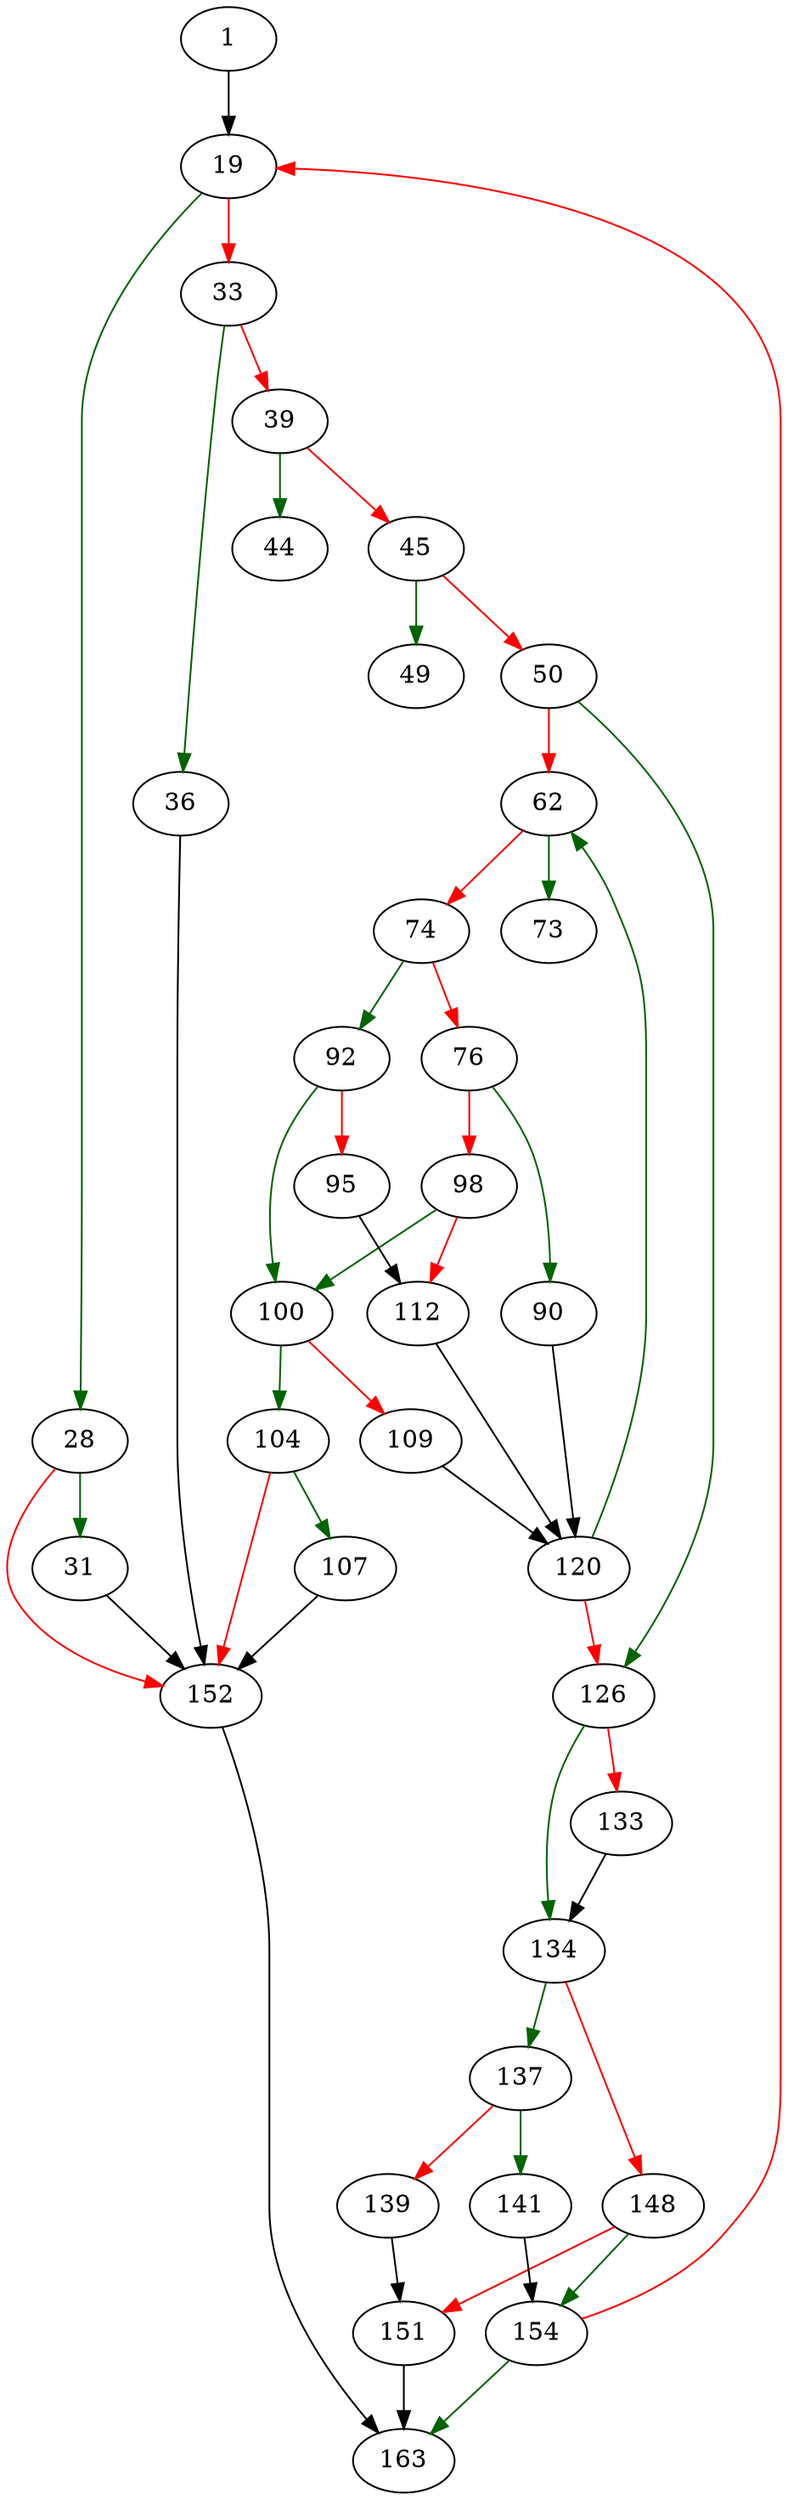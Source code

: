 strict digraph "extent_scan_read" {
	// Node definitions.
	1 [entry=true];
	19;
	28;
	33;
	31;
	152;
	36;
	39;
	44;
	45;
	49;
	50;
	126;
	62;
	73;
	74;
	92;
	76;
	90;
	98;
	120;
	100;
	95;
	112;
	104;
	109;
	107;
	134;
	133;
	137;
	148;
	141;
	139;
	151;
	154;
	163;

	// Edge definitions.
	1 -> 19;
	19 -> 28 [
		color=darkgreen
		cond=true
	];
	19 -> 33 [
		color=red
		cond=false
	];
	28 -> 31 [
		color=darkgreen
		cond=true
	];
	28 -> 152 [
		color=red
		cond=false
	];
	33 -> 36 [
		color=darkgreen
		cond=true
	];
	33 -> 39 [
		color=red
		cond=false
	];
	31 -> 152;
	152 -> 163;
	36 -> 152;
	39 -> 44 [
		color=darkgreen
		cond=true
	];
	39 -> 45 [
		color=red
		cond=false
	];
	45 -> 49 [
		color=darkgreen
		cond=true
	];
	45 -> 50 [
		color=red
		cond=false
	];
	50 -> 126 [
		color=darkgreen
		cond=true
	];
	50 -> 62 [
		color=red
		cond=false
	];
	126 -> 134 [
		color=darkgreen
		cond=true
	];
	126 -> 133 [
		color=red
		cond=false
	];
	62 -> 73 [
		color=darkgreen
		cond=true
	];
	62 -> 74 [
		color=red
		cond=false
	];
	74 -> 92 [
		color=darkgreen
		cond=true
	];
	74 -> 76 [
		color=red
		cond=false
	];
	92 -> 100 [
		color=darkgreen
		cond=true
	];
	92 -> 95 [
		color=red
		cond=false
	];
	76 -> 90 [
		color=darkgreen
		cond=true
	];
	76 -> 98 [
		color=red
		cond=false
	];
	90 -> 120;
	98 -> 100 [
		color=darkgreen
		cond=true
	];
	98 -> 112 [
		color=red
		cond=false
	];
	120 -> 126 [
		color=red
		cond=false
	];
	120 -> 62 [
		color=darkgreen
		cond=true
	];
	100 -> 104 [
		color=darkgreen
		cond=true
	];
	100 -> 109 [
		color=red
		cond=false
	];
	95 -> 112;
	112 -> 120;
	104 -> 152 [
		color=red
		cond=false
	];
	104 -> 107 [
		color=darkgreen
		cond=true
	];
	109 -> 120;
	107 -> 152;
	134 -> 137 [
		color=darkgreen
		cond=true
	];
	134 -> 148 [
		color=red
		cond=false
	];
	133 -> 134;
	137 -> 141 [
		color=darkgreen
		cond=true
	];
	137 -> 139 [
		color=red
		cond=false
	];
	148 -> 151 [
		color=red
		cond=false
	];
	148 -> 154 [
		color=darkgreen
		cond=true
	];
	141 -> 154;
	139 -> 151;
	151 -> 163;
	154 -> 19 [
		color=red
		cond=false
	];
	154 -> 163 [
		color=darkgreen
		cond=true
	];
}
